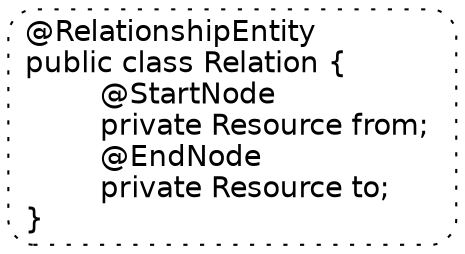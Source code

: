 digraph Relation {
  node [
    fontname = "Bitstream Vera Sans"
    shape = "Mrecord"
  ]
  edge [
    fontname = "Bitstream Vera Sans"
  ]

  Relation [
        style=dotted
    label = "{@RelationshipEntity\
    \lpublic class Relation \{\
    \l\	@StartNode\
    \l\	private Resource from;\
    \l\	@EndNode\
    \l\	private Resource to;\
    \l\}\
    \l}"
  ]

}
